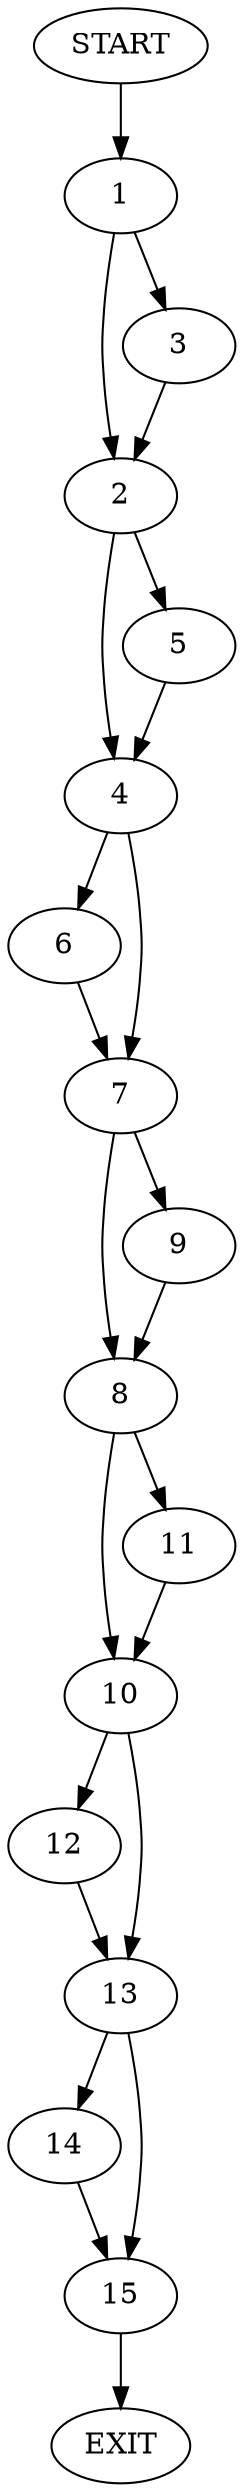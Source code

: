 digraph {
0 [label="START"]
16 [label="EXIT"]
0 -> 1
1 -> 2
1 -> 3
2 -> 4
2 -> 5
3 -> 2
4 -> 6
4 -> 7
5 -> 4
6 -> 7
7 -> 8
7 -> 9
8 -> 10
8 -> 11
9 -> 8
11 -> 10
10 -> 12
10 -> 13
12 -> 13
13 -> 14
13 -> 15
14 -> 15
15 -> 16
}
